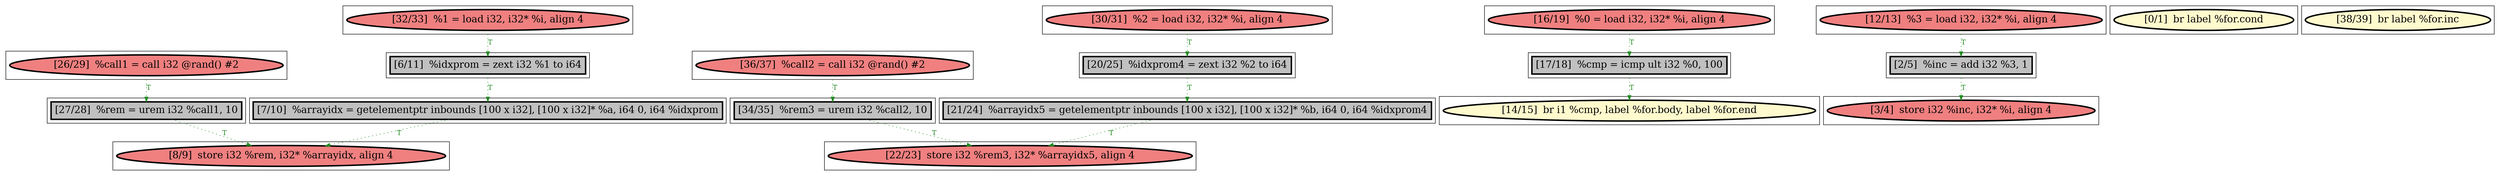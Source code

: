 
digraph G {



node415->node416 [style=dotted,color=forestgreen,label="T",fontcolor=forestgreen ]
node417->node418 [style=dotted,color=forestgreen,label="T",fontcolor=forestgreen ]
node421->node410 [style=dotted,color=forestgreen,label="T",fontcolor=forestgreen ]
node423->node406 [style=dotted,color=forestgreen,label="T",fontcolor=forestgreen ]
node406->node411 [style=dotted,color=forestgreen,label="T",fontcolor=forestgreen ]
node413->node420 [style=dotted,color=forestgreen,label="T",fontcolor=forestgreen ]
node419->node413 [style=dotted,color=forestgreen,label="T",fontcolor=forestgreen ]
node408->node424 [style=dotted,color=forestgreen,label="T",fontcolor=forestgreen ]
node418->node420 [style=dotted,color=forestgreen,label="T",fontcolor=forestgreen ]
node409->node417 [style=dotted,color=forestgreen,label="T",fontcolor=forestgreen ]
node412->node408 [style=dotted,color=forestgreen,label="T",fontcolor=forestgreen ]
node424->node407 [style=dotted,color=forestgreen,label="T",fontcolor=forestgreen ]
node416->node407 [style=dotted,color=forestgreen,label="T",fontcolor=forestgreen ]
node410->node422 [style=dotted,color=forestgreen,label="T",fontcolor=forestgreen ]


subgraph cluster18 {


node423 [penwidth=3.0,fontsize=20,fillcolor=lightcoral,label="[12/13]  %3 = load i32, i32* %i, align 4",shape=ellipse,style=filled ]



}

subgraph cluster16 {


node421 [penwidth=3.0,fontsize=20,fillcolor=lightcoral,label="[16/19]  %0 = load i32, i32* %i, align 4",shape=ellipse,style=filled ]



}

subgraph cluster17 {


node422 [penwidth=3.0,fontsize=20,fillcolor=lemonchiffon,label="[14/15]  br i1 %cmp, label %for.body, label %for.end",shape=ellipse,style=filled ]



}

subgraph cluster4 {


node409 [penwidth=3.0,fontsize=20,fillcolor=lightcoral,label="[30/31]  %2 = load i32, i32* %i, align 4",shape=ellipse,style=filled ]



}

subgraph cluster3 {


node408 [penwidth=3.0,fontsize=20,fillcolor=grey,label="[6/11]  %idxprom = zext i32 %1 to i64",shape=rectangle,style=filled ]



}

subgraph cluster2 {


node407 [penwidth=3.0,fontsize=20,fillcolor=lightcoral,label="[8/9]  store i32 %rem, i32* %arrayidx, align 4",shape=ellipse,style=filled ]



}

subgraph cluster1 {


node406 [penwidth=3.0,fontsize=20,fillcolor=grey,label="[2/5]  %inc = add i32 %3, 1",shape=rectangle,style=filled ]



}

subgraph cluster12 {


node417 [penwidth=3.0,fontsize=20,fillcolor=grey,label="[20/25]  %idxprom4 = zext i32 %2 to i64",shape=rectangle,style=filled ]



}

subgraph cluster5 {


node410 [penwidth=3.0,fontsize=20,fillcolor=grey,label="[17/18]  %cmp = icmp ult i32 %0, 100",shape=rectangle,style=filled ]



}

subgraph cluster0 {


node405 [penwidth=3.0,fontsize=20,fillcolor=lemonchiffon,label="[0/1]  br label %for.cond",shape=ellipse,style=filled ]



}

subgraph cluster6 {


node411 [penwidth=3.0,fontsize=20,fillcolor=lightcoral,label="[3/4]  store i32 %inc, i32* %i, align 4",shape=ellipse,style=filled ]



}

subgraph cluster14 {


node419 [penwidth=3.0,fontsize=20,fillcolor=lightcoral,label="[36/37]  %call2 = call i32 @rand() #2",shape=ellipse,style=filled ]



}

subgraph cluster7 {


node412 [penwidth=3.0,fontsize=20,fillcolor=lightcoral,label="[32/33]  %1 = load i32, i32* %i, align 4",shape=ellipse,style=filled ]



}

subgraph cluster8 {


node413 [penwidth=3.0,fontsize=20,fillcolor=grey,label="[34/35]  %rem3 = urem i32 %call2, 10",shape=rectangle,style=filled ]



}

subgraph cluster9 {


node414 [penwidth=3.0,fontsize=20,fillcolor=lemonchiffon,label="[38/39]  br label %for.inc",shape=ellipse,style=filled ]



}

subgraph cluster19 {


node424 [penwidth=3.0,fontsize=20,fillcolor=grey,label="[7/10]  %arrayidx = getelementptr inbounds [100 x i32], [100 x i32]* %a, i64 0, i64 %idxprom",shape=rectangle,style=filled ]



}

subgraph cluster10 {


node415 [penwidth=3.0,fontsize=20,fillcolor=lightcoral,label="[26/29]  %call1 = call i32 @rand() #2",shape=ellipse,style=filled ]



}

subgraph cluster11 {


node416 [penwidth=3.0,fontsize=20,fillcolor=grey,label="[27/28]  %rem = urem i32 %call1, 10",shape=rectangle,style=filled ]



}

subgraph cluster13 {


node418 [penwidth=3.0,fontsize=20,fillcolor=grey,label="[21/24]  %arrayidx5 = getelementptr inbounds [100 x i32], [100 x i32]* %b, i64 0, i64 %idxprom4",shape=rectangle,style=filled ]



}

subgraph cluster15 {


node420 [penwidth=3.0,fontsize=20,fillcolor=lightcoral,label="[22/23]  store i32 %rem3, i32* %arrayidx5, align 4",shape=ellipse,style=filled ]



}

}

